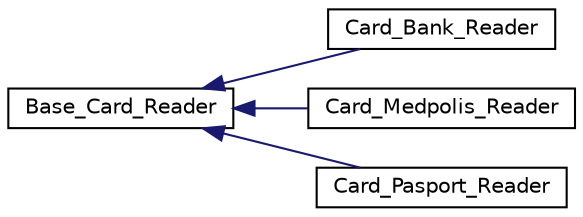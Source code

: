 digraph "Иерархия классов. Графический вид."
{
  edge [fontname="Helvetica",fontsize="10",labelfontname="Helvetica",labelfontsize="10"];
  node [fontname="Helvetica",fontsize="10",shape=record];
  rankdir="LR";
  Node1 [label="Base_Card_Reader",height=0.2,width=0.4,color="black", fillcolor="white", style="filled",URL="$classBase__Card__Reader.html"];
  Node1 -> Node2 [dir="back",color="midnightblue",fontsize="10",style="solid",fontname="Helvetica"];
  Node2 [label="Card_Bank_Reader",height=0.2,width=0.4,color="black", fillcolor="white", style="filled",URL="$classCard__Bank__Reader.html"];
  Node1 -> Node3 [dir="back",color="midnightblue",fontsize="10",style="solid",fontname="Helvetica"];
  Node3 [label="Card_Medpolis_Reader",height=0.2,width=0.4,color="black", fillcolor="white", style="filled",URL="$classCard__Medpolis__Reader.html"];
  Node1 -> Node4 [dir="back",color="midnightblue",fontsize="10",style="solid",fontname="Helvetica"];
  Node4 [label="Card_Pasport_Reader",height=0.2,width=0.4,color="black", fillcolor="white", style="filled",URL="$classCard__Pasport__Reader.html"];
}

